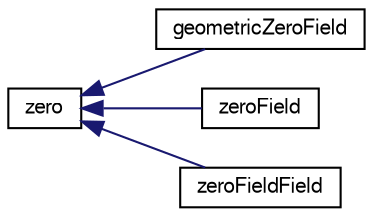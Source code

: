 digraph "Graphical Class Hierarchy"
{
  bgcolor="transparent";
  edge [fontname="FreeSans",fontsize="10",labelfontname="FreeSans",labelfontsize="10"];
  node [fontname="FreeSans",fontsize="10",shape=record];
  rankdir="LR";
  Node1 [label="zero",height=0.2,width=0.4,color="black",URL="$a02815.html",tooltip="A class representing the concept of 0 used to avoid unnecessary manipulations for objects that are kn..."];
  Node1 -> Node2 [dir="back",color="midnightblue",fontsize="10",style="solid",fontname="FreeSans"];
  Node2 [label="geometricZeroField",height=0.2,width=0.4,color="black",URL="$a00900.html",tooltip="A class representing the concept of a GeometricField of 1 used to avoid unnecessary manipulations for..."];
  Node1 -> Node3 [dir="back",color="midnightblue",fontsize="10",style="solid",fontname="FreeSans"];
  Node3 [label="zeroField",height=0.2,width=0.4,color="black",URL="$a02816.html",tooltip="A class representing the concept of a field of 0 used to avoid unnecessary manipulations for objects ..."];
  Node1 -> Node4 [dir="back",color="midnightblue",fontsize="10",style="solid",fontname="FreeSans"];
  Node4 [label="zeroFieldField",height=0.2,width=0.4,color="black",URL="$a02817.html",tooltip="A class representing the concept of a field of zeroFields used to avoid unnecessary manipulations for..."];
}
